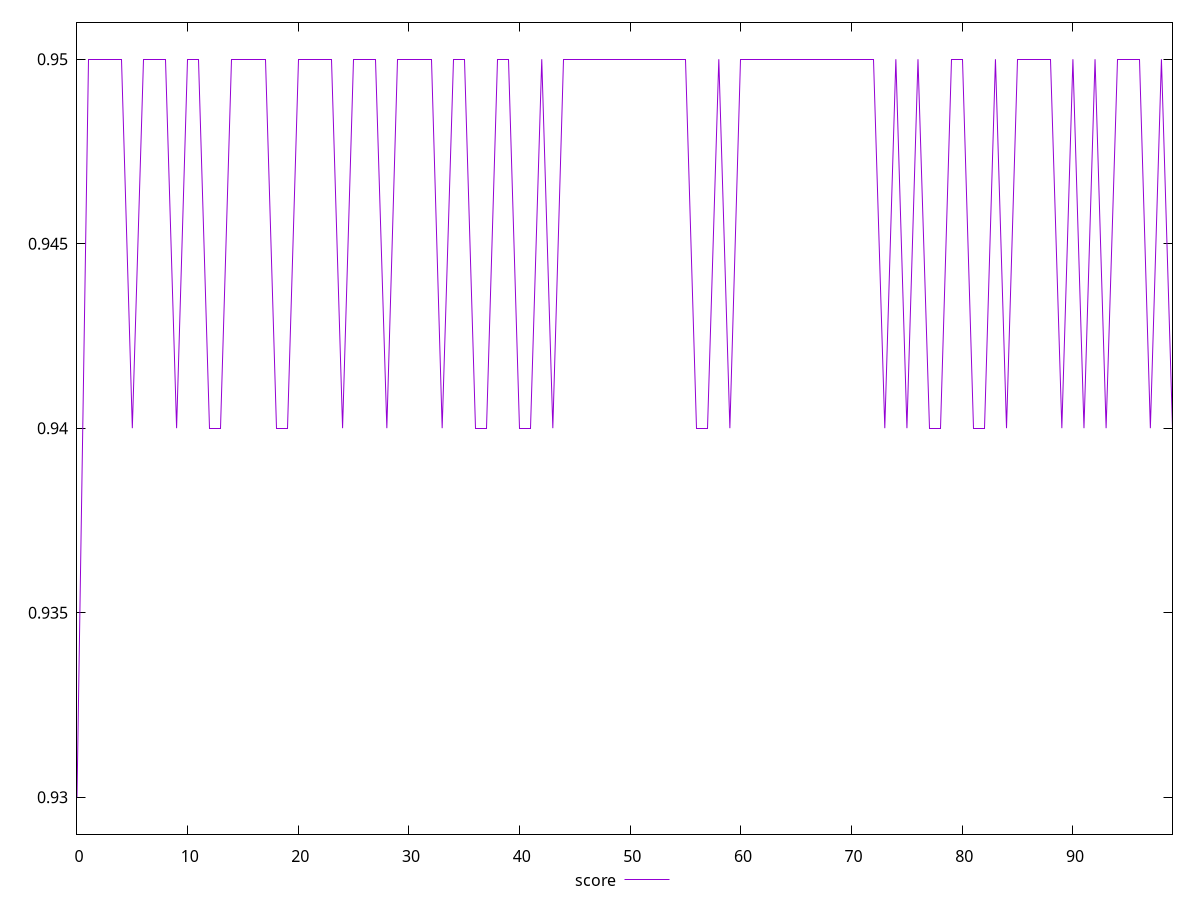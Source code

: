 reset

$score <<EOF
0 0.93
1 0.95
2 0.95
3 0.95
4 0.95
5 0.94
6 0.95
7 0.95
8 0.95
9 0.94
10 0.95
11 0.95
12 0.94
13 0.94
14 0.95
15 0.95
16 0.95
17 0.95
18 0.94
19 0.94
20 0.95
21 0.95
22 0.95
23 0.95
24 0.94
25 0.95
26 0.95
27 0.95
28 0.94
29 0.95
30 0.95
31 0.95
32 0.95
33 0.94
34 0.95
35 0.95
36 0.94
37 0.94
38 0.95
39 0.95
40 0.94
41 0.94
42 0.95
43 0.94
44 0.95
45 0.95
46 0.95
47 0.95
48 0.95
49 0.95
50 0.95
51 0.95
52 0.95
53 0.95
54 0.95
55 0.95
56 0.94
57 0.94
58 0.95
59 0.94
60 0.95
61 0.95
62 0.95
63 0.95
64 0.95
65 0.95
66 0.95
67 0.95
68 0.95
69 0.95
70 0.95
71 0.95
72 0.95
73 0.94
74 0.95
75 0.94
76 0.95
77 0.94
78 0.94
79 0.95
80 0.95
81 0.94
82 0.94
83 0.95
84 0.94
85 0.95
86 0.95
87 0.95
88 0.95
89 0.94
90 0.95
91 0.94
92 0.95
93 0.94
94 0.95
95 0.95
96 0.95
97 0.94
98 0.95
99 0.94
EOF

set key outside below
set xrange [0:99]
set yrange [0.929:0.951]
set trange [0.929:0.951]
set terminal svg size 640, 500 enhanced background rgb 'white'
set output "reports/report_00032_2021-02-25T10-28-15.087Z/bootup-time/samples/astro/score/values.svg"

plot $score title "score" with line

reset
